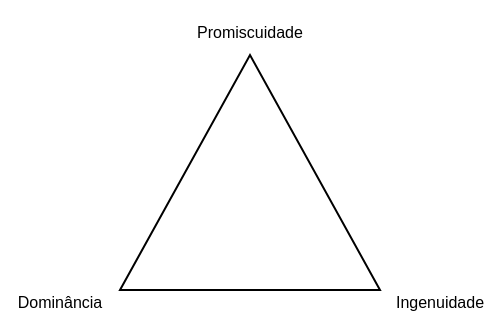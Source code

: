 <mxfile version="21.7.5" type="device">
  <diagram name="Page-1" id="dHzKvuTaO3_nHzsKIiRz">
    <mxGraphModel dx="663" dy="361" grid="1" gridSize="10" guides="1" tooltips="1" connect="1" arrows="1" fold="1" page="1" pageScale="1" pageWidth="850" pageHeight="1100" math="0" shadow="0">
      <root>
        <mxCell id="0" />
        <mxCell id="1" parent="0" />
        <mxCell id="luqUVXvIBgXHN2ebxkyy-2" value="&lt;font style=&quot;font-size: 8px;&quot;&gt;Promiscuidade&lt;/font&gt;" style="text;html=1;strokeColor=none;fillColor=none;align=center;verticalAlign=middle;whiteSpace=wrap;rounded=0;" vertex="1" parent="1">
          <mxGeometry x="345" y="205" width="60" height="30" as="geometry" />
        </mxCell>
        <mxCell id="luqUVXvIBgXHN2ebxkyy-4" value="&lt;font style=&quot;font-size: 8px;&quot;&gt;Dominância&lt;/font&gt;" style="text;html=1;strokeColor=none;fillColor=none;align=center;verticalAlign=middle;whiteSpace=wrap;rounded=0;" vertex="1" parent="1">
          <mxGeometry x="250" y="340" width="60" height="30" as="geometry" />
        </mxCell>
        <mxCell id="luqUVXvIBgXHN2ebxkyy-5" value="&lt;span style=&quot;font-size: 8px;&quot;&gt;Ingenuidade&lt;/span&gt;" style="text;html=1;strokeColor=none;fillColor=none;align=center;verticalAlign=middle;whiteSpace=wrap;rounded=0;" vertex="1" parent="1">
          <mxGeometry x="440" y="340" width="60" height="30" as="geometry" />
        </mxCell>
        <mxCell id="luqUVXvIBgXHN2ebxkyy-6" value="" style="triangle;whiteSpace=wrap;html=1;rotation=-90;" vertex="1" parent="1">
          <mxGeometry x="316.25" y="226.25" width="117.5" height="130" as="geometry" />
        </mxCell>
      </root>
    </mxGraphModel>
  </diagram>
</mxfile>
